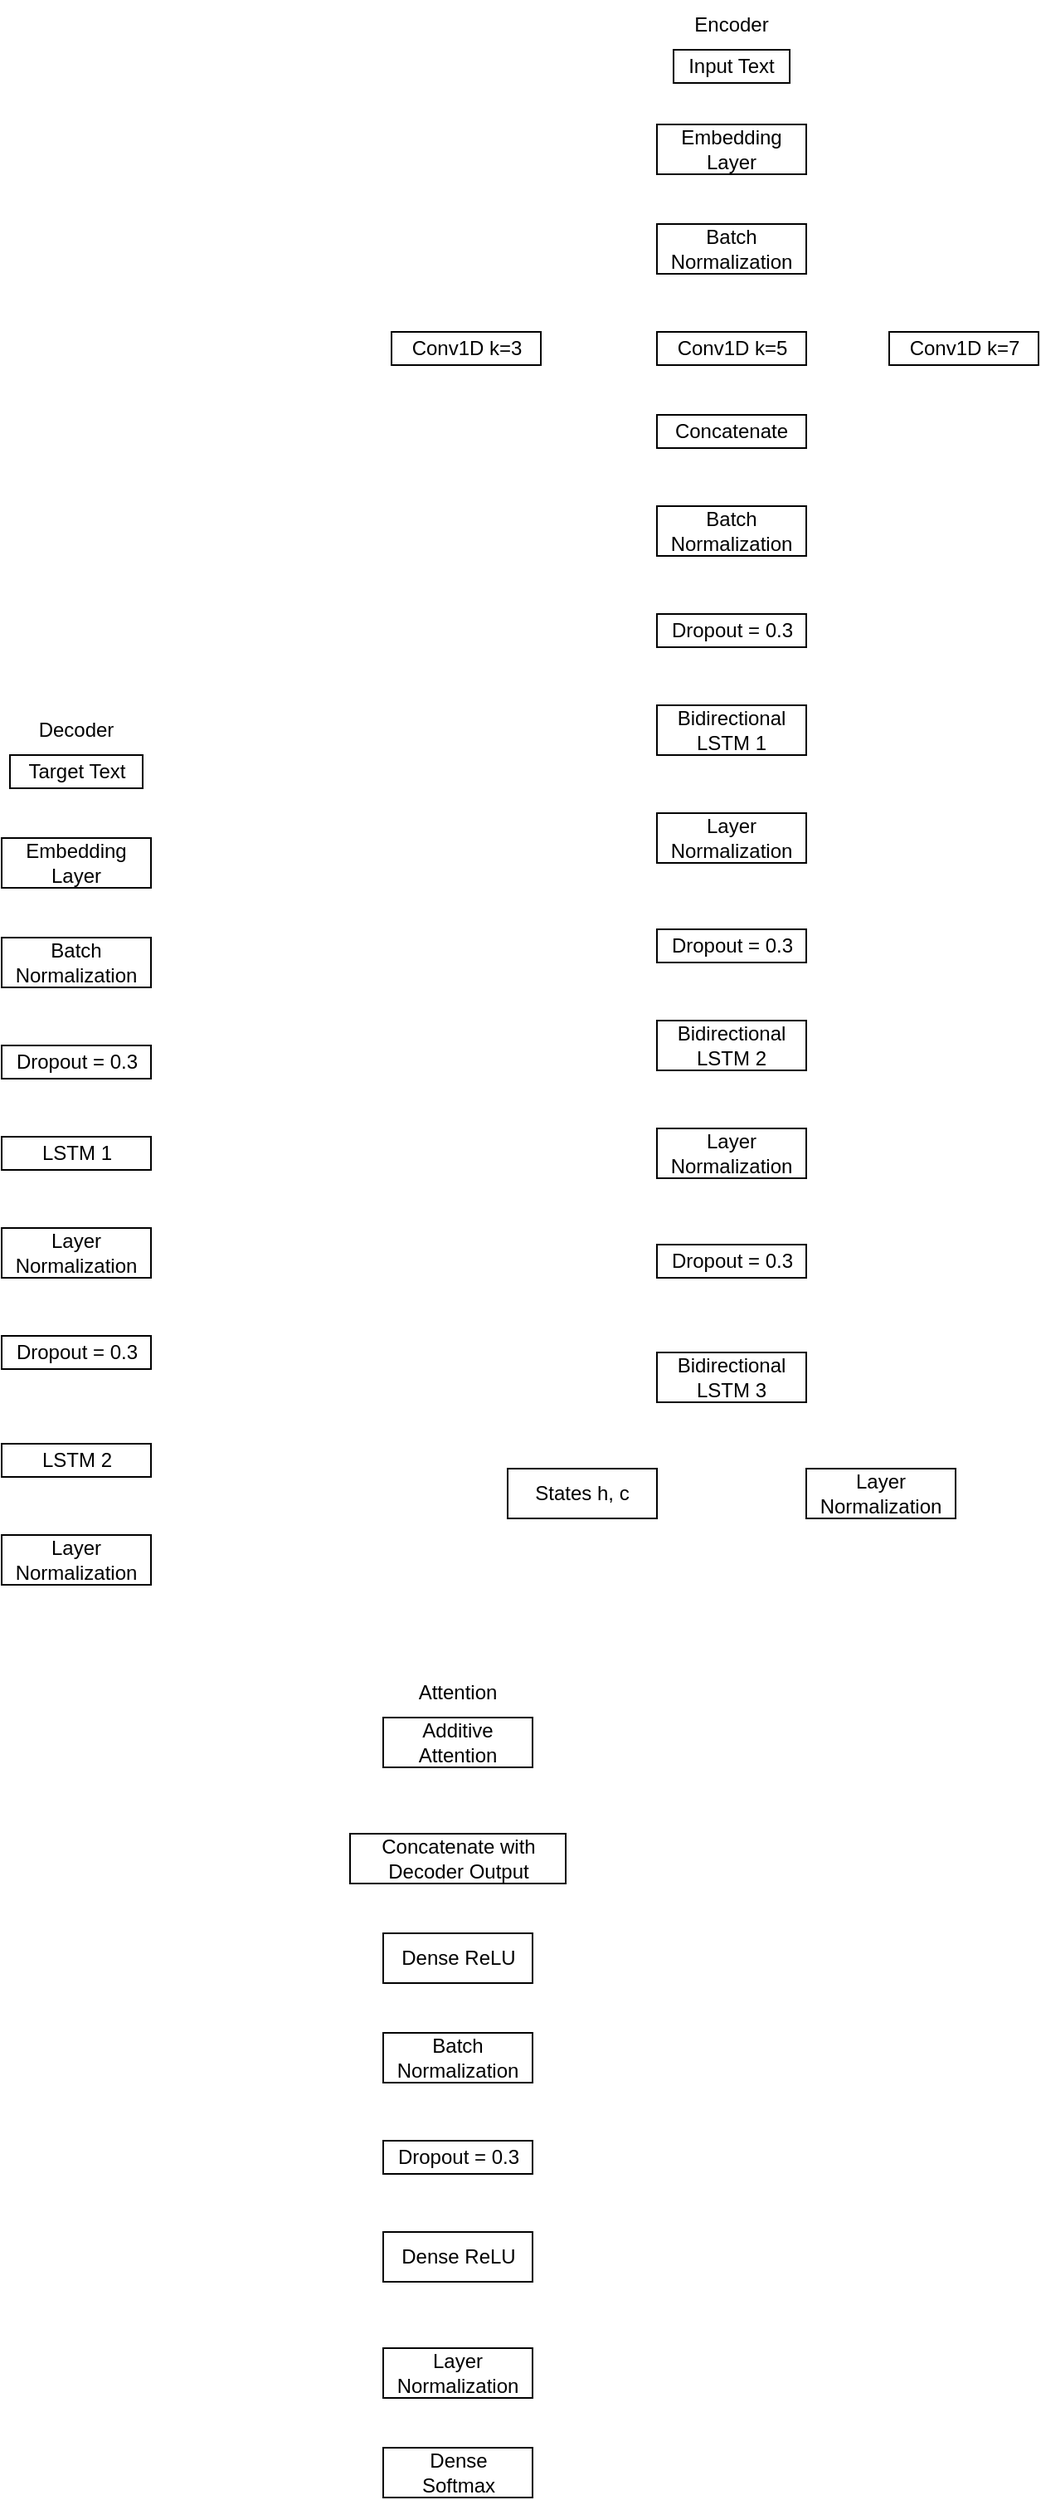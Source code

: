 <mxfile version="24.8.6">
  <diagram name="Page-1" id="b9YBrv8WQebUkIXSKBUp">
    <mxGraphModel dx="1667" dy="823" grid="1" gridSize="10" guides="1" tooltips="1" connect="1" arrows="1" fold="1" page="1" pageScale="1" pageWidth="850" pageHeight="1100" math="0" shadow="0">
      <root>
        <mxCell id="0" />
        <mxCell id="1" parent="0" />
        <mxCell id="-HNxVnAnhyy9JkubOGwT-1" value="" style="rounded=0;whiteSpace=wrap;html=1;" parent="1" vertex="1">
          <mxGeometry x="520" y="75" width="70" height="20" as="geometry" />
        </mxCell>
        <mxCell id="vRo_Gx2xG8cZCAOY3_mm-1" value="Input Text" style="text;html=1;align=center;verticalAlign=middle;whiteSpace=wrap;rounded=0;" vertex="1" parent="1">
          <mxGeometry x="525" y="70" width="60" height="30" as="geometry" />
        </mxCell>
        <mxCell id="vRo_Gx2xG8cZCAOY3_mm-2" value="Encoder" style="text;html=1;align=center;verticalAlign=middle;whiteSpace=wrap;rounded=0;" vertex="1" parent="1">
          <mxGeometry x="525" y="45" width="60" height="30" as="geometry" />
        </mxCell>
        <mxCell id="vRo_Gx2xG8cZCAOY3_mm-3" value="" style="rounded=0;whiteSpace=wrap;html=1;" vertex="1" parent="1">
          <mxGeometry x="510" y="120" width="90" height="30" as="geometry" />
        </mxCell>
        <mxCell id="vRo_Gx2xG8cZCAOY3_mm-4" value="Embedding Layer" style="text;html=1;align=center;verticalAlign=middle;whiteSpace=wrap;rounded=0;" vertex="1" parent="1">
          <mxGeometry x="525" y="120" width="60" height="30" as="geometry" />
        </mxCell>
        <mxCell id="vRo_Gx2xG8cZCAOY3_mm-5" value="" style="rounded=0;whiteSpace=wrap;html=1;" vertex="1" parent="1">
          <mxGeometry x="510" y="180" width="90" height="30" as="geometry" />
        </mxCell>
        <mxCell id="vRo_Gx2xG8cZCAOY3_mm-6" value="Batch Normalization" style="text;html=1;align=center;verticalAlign=middle;whiteSpace=wrap;rounded=0;" vertex="1" parent="1">
          <mxGeometry x="525" y="180" width="60" height="30" as="geometry" />
        </mxCell>
        <mxCell id="vRo_Gx2xG8cZCAOY3_mm-12" value="" style="rounded=0;whiteSpace=wrap;html=1;" vertex="1" parent="1">
          <mxGeometry x="510" y="245" width="90" height="20" as="geometry" />
        </mxCell>
        <mxCell id="vRo_Gx2xG8cZCAOY3_mm-13" value="Conv1D k=5" style="text;html=1;align=center;verticalAlign=middle;whiteSpace=wrap;rounded=0;" vertex="1" parent="1">
          <mxGeometry x="517.5" y="240" width="75" height="30" as="geometry" />
        </mxCell>
        <mxCell id="vRo_Gx2xG8cZCAOY3_mm-14" value="" style="rounded=0;whiteSpace=wrap;html=1;" vertex="1" parent="1">
          <mxGeometry x="650" y="245" width="90" height="20" as="geometry" />
        </mxCell>
        <mxCell id="vRo_Gx2xG8cZCAOY3_mm-15" value="Conv1D k=7" style="text;html=1;align=center;verticalAlign=middle;whiteSpace=wrap;rounded=0;" vertex="1" parent="1">
          <mxGeometry x="657.5" y="240" width="75" height="30" as="geometry" />
        </mxCell>
        <mxCell id="vRo_Gx2xG8cZCAOY3_mm-16" value="" style="rounded=0;whiteSpace=wrap;html=1;" vertex="1" parent="1">
          <mxGeometry x="350" y="245" width="90" height="20" as="geometry" />
        </mxCell>
        <mxCell id="vRo_Gx2xG8cZCAOY3_mm-17" value="Conv1D k=3" style="text;html=1;align=center;verticalAlign=middle;whiteSpace=wrap;rounded=0;" vertex="1" parent="1">
          <mxGeometry x="357.5" y="240" width="75" height="30" as="geometry" />
        </mxCell>
        <mxCell id="vRo_Gx2xG8cZCAOY3_mm-21" value="" style="rounded=0;whiteSpace=wrap;html=1;" vertex="1" parent="1">
          <mxGeometry x="510" y="295" width="90" height="20" as="geometry" />
        </mxCell>
        <mxCell id="vRo_Gx2xG8cZCAOY3_mm-22" value="Concatenate" style="text;html=1;align=center;verticalAlign=middle;whiteSpace=wrap;rounded=0;" vertex="1" parent="1">
          <mxGeometry x="525" y="290" width="60" height="30" as="geometry" />
        </mxCell>
        <mxCell id="vRo_Gx2xG8cZCAOY3_mm-23" value="" style="rounded=0;whiteSpace=wrap;html=1;" vertex="1" parent="1">
          <mxGeometry x="510" y="350" width="90" height="30" as="geometry" />
        </mxCell>
        <mxCell id="vRo_Gx2xG8cZCAOY3_mm-24" value="Batch Normalization" style="text;html=1;align=center;verticalAlign=middle;whiteSpace=wrap;rounded=0;" vertex="1" parent="1">
          <mxGeometry x="525" y="350" width="60" height="30" as="geometry" />
        </mxCell>
        <mxCell id="vRo_Gx2xG8cZCAOY3_mm-27" value="" style="rounded=0;whiteSpace=wrap;html=1;" vertex="1" parent="1">
          <mxGeometry x="510" y="415" width="90" height="20" as="geometry" />
        </mxCell>
        <mxCell id="vRo_Gx2xG8cZCAOY3_mm-28" value="Dropout = 0.3" style="text;html=1;align=center;verticalAlign=middle;whiteSpace=wrap;rounded=0;" vertex="1" parent="1">
          <mxGeometry x="512.5" y="410" width="85" height="30" as="geometry" />
        </mxCell>
        <mxCell id="vRo_Gx2xG8cZCAOY3_mm-29" value="" style="rounded=0;whiteSpace=wrap;html=1;" vertex="1" parent="1">
          <mxGeometry x="510" y="470" width="90" height="30" as="geometry" />
        </mxCell>
        <mxCell id="vRo_Gx2xG8cZCAOY3_mm-30" value="Bidirectional LSTM 1" style="text;html=1;align=center;verticalAlign=middle;whiteSpace=wrap;rounded=0;" vertex="1" parent="1">
          <mxGeometry x="525" y="470" width="60" height="30" as="geometry" />
        </mxCell>
        <mxCell id="vRo_Gx2xG8cZCAOY3_mm-31" value="" style="rounded=0;whiteSpace=wrap;html=1;" vertex="1" parent="1">
          <mxGeometry x="510" y="535" width="90" height="30" as="geometry" />
        </mxCell>
        <mxCell id="vRo_Gx2xG8cZCAOY3_mm-32" value="Layer Normalization" style="text;html=1;align=center;verticalAlign=middle;whiteSpace=wrap;rounded=0;" vertex="1" parent="1">
          <mxGeometry x="525" y="535" width="60" height="30" as="geometry" />
        </mxCell>
        <mxCell id="vRo_Gx2xG8cZCAOY3_mm-33" value="" style="rounded=0;whiteSpace=wrap;html=1;" vertex="1" parent="1">
          <mxGeometry x="510" y="605" width="90" height="20" as="geometry" />
        </mxCell>
        <mxCell id="vRo_Gx2xG8cZCAOY3_mm-34" value="Dropout = 0.3" style="text;html=1;align=center;verticalAlign=middle;whiteSpace=wrap;rounded=0;" vertex="1" parent="1">
          <mxGeometry x="512.5" y="600" width="85" height="30" as="geometry" />
        </mxCell>
        <mxCell id="vRo_Gx2xG8cZCAOY3_mm-41" value="" style="rounded=0;whiteSpace=wrap;html=1;" vertex="1" parent="1">
          <mxGeometry x="510" y="660" width="90" height="30" as="geometry" />
        </mxCell>
        <mxCell id="vRo_Gx2xG8cZCAOY3_mm-42" value="Bidirectional LSTM 2" style="text;html=1;align=center;verticalAlign=middle;whiteSpace=wrap;rounded=0;" vertex="1" parent="1">
          <mxGeometry x="525" y="660" width="60" height="30" as="geometry" />
        </mxCell>
        <mxCell id="vRo_Gx2xG8cZCAOY3_mm-43" value="" style="rounded=0;whiteSpace=wrap;html=1;" vertex="1" parent="1">
          <mxGeometry x="510" y="725" width="90" height="30" as="geometry" />
        </mxCell>
        <mxCell id="vRo_Gx2xG8cZCAOY3_mm-44" value="Layer Normalization" style="text;html=1;align=center;verticalAlign=middle;whiteSpace=wrap;rounded=0;" vertex="1" parent="1">
          <mxGeometry x="525" y="725" width="60" height="30" as="geometry" />
        </mxCell>
        <mxCell id="vRo_Gx2xG8cZCAOY3_mm-45" value="" style="rounded=0;whiteSpace=wrap;html=1;" vertex="1" parent="1">
          <mxGeometry x="510" y="795" width="90" height="20" as="geometry" />
        </mxCell>
        <mxCell id="vRo_Gx2xG8cZCAOY3_mm-46" value="Dropout = 0.3" style="text;html=1;align=center;verticalAlign=middle;whiteSpace=wrap;rounded=0;" vertex="1" parent="1">
          <mxGeometry x="512.5" y="790" width="85" height="30" as="geometry" />
        </mxCell>
        <mxCell id="vRo_Gx2xG8cZCAOY3_mm-47" value="" style="rounded=0;whiteSpace=wrap;html=1;" vertex="1" parent="1">
          <mxGeometry x="510" y="860" width="90" height="30" as="geometry" />
        </mxCell>
        <mxCell id="vRo_Gx2xG8cZCAOY3_mm-48" value="Bidirectional LSTM 3" style="text;html=1;align=center;verticalAlign=middle;whiteSpace=wrap;rounded=0;" vertex="1" parent="1">
          <mxGeometry x="525" y="860" width="60" height="30" as="geometry" />
        </mxCell>
        <mxCell id="vRo_Gx2xG8cZCAOY3_mm-49" value="" style="rounded=0;whiteSpace=wrap;html=1;" vertex="1" parent="1">
          <mxGeometry x="420" y="930" width="90" height="30" as="geometry" />
        </mxCell>
        <mxCell id="vRo_Gx2xG8cZCAOY3_mm-50" value="States h, c" style="text;html=1;align=center;verticalAlign=middle;whiteSpace=wrap;rounded=0;" vertex="1" parent="1">
          <mxGeometry x="435" y="930" width="60" height="30" as="geometry" />
        </mxCell>
        <mxCell id="vRo_Gx2xG8cZCAOY3_mm-53" value="" style="rounded=0;whiteSpace=wrap;html=1;" vertex="1" parent="1">
          <mxGeometry x="600" y="930" width="90" height="30" as="geometry" />
        </mxCell>
        <mxCell id="vRo_Gx2xG8cZCAOY3_mm-54" value="Layer Normalization" style="text;html=1;align=center;verticalAlign=middle;whiteSpace=wrap;rounded=0;" vertex="1" parent="1">
          <mxGeometry x="615" y="930" width="60" height="30" as="geometry" />
        </mxCell>
        <mxCell id="vRo_Gx2xG8cZCAOY3_mm-55" value="" style="rounded=0;whiteSpace=wrap;html=1;" vertex="1" parent="1">
          <mxGeometry x="120" y="500" width="80" height="20" as="geometry" />
        </mxCell>
        <mxCell id="vRo_Gx2xG8cZCAOY3_mm-56" value="Target Text" style="text;html=1;align=center;verticalAlign=middle;whiteSpace=wrap;rounded=0;" vertex="1" parent="1">
          <mxGeometry x="127.5" y="495" width="65" height="30" as="geometry" />
        </mxCell>
        <mxCell id="vRo_Gx2xG8cZCAOY3_mm-57" value="Decoder" style="text;html=1;align=center;verticalAlign=middle;whiteSpace=wrap;rounded=0;" vertex="1" parent="1">
          <mxGeometry x="130" y="470" width="60" height="30" as="geometry" />
        </mxCell>
        <mxCell id="vRo_Gx2xG8cZCAOY3_mm-58" value="" style="rounded=0;whiteSpace=wrap;html=1;" vertex="1" parent="1">
          <mxGeometry x="115" y="550" width="90" height="30" as="geometry" />
        </mxCell>
        <mxCell id="vRo_Gx2xG8cZCAOY3_mm-59" value="Embedding Layer" style="text;html=1;align=center;verticalAlign=middle;whiteSpace=wrap;rounded=0;" vertex="1" parent="1">
          <mxGeometry x="130" y="550" width="60" height="30" as="geometry" />
        </mxCell>
        <mxCell id="vRo_Gx2xG8cZCAOY3_mm-60" value="" style="rounded=0;whiteSpace=wrap;html=1;" vertex="1" parent="1">
          <mxGeometry x="115" y="610" width="90" height="30" as="geometry" />
        </mxCell>
        <mxCell id="vRo_Gx2xG8cZCAOY3_mm-61" value="Batch Normalization" style="text;html=1;align=center;verticalAlign=middle;whiteSpace=wrap;rounded=0;" vertex="1" parent="1">
          <mxGeometry x="130" y="610" width="60" height="30" as="geometry" />
        </mxCell>
        <mxCell id="vRo_Gx2xG8cZCAOY3_mm-62" value="" style="rounded=0;whiteSpace=wrap;html=1;" vertex="1" parent="1">
          <mxGeometry x="115" y="675" width="90" height="20" as="geometry" />
        </mxCell>
        <mxCell id="vRo_Gx2xG8cZCAOY3_mm-63" value="Dropout = 0.3" style="text;html=1;align=center;verticalAlign=middle;whiteSpace=wrap;rounded=0;" vertex="1" parent="1">
          <mxGeometry x="117.5" y="670" width="85" height="30" as="geometry" />
        </mxCell>
        <mxCell id="vRo_Gx2xG8cZCAOY3_mm-64" value="" style="rounded=0;whiteSpace=wrap;html=1;" vertex="1" parent="1">
          <mxGeometry x="115" y="730" width="90" height="20" as="geometry" />
        </mxCell>
        <mxCell id="vRo_Gx2xG8cZCAOY3_mm-65" value="LSTM 1" style="text;html=1;align=center;verticalAlign=middle;whiteSpace=wrap;rounded=0;" vertex="1" parent="1">
          <mxGeometry x="117.5" y="725" width="85" height="30" as="geometry" />
        </mxCell>
        <mxCell id="vRo_Gx2xG8cZCAOY3_mm-66" value="" style="rounded=0;whiteSpace=wrap;html=1;" vertex="1" parent="1">
          <mxGeometry x="115" y="785" width="90" height="30" as="geometry" />
        </mxCell>
        <mxCell id="vRo_Gx2xG8cZCAOY3_mm-67" value="Layer Normalization" style="text;html=1;align=center;verticalAlign=middle;whiteSpace=wrap;rounded=0;" vertex="1" parent="1">
          <mxGeometry x="130" y="785" width="60" height="30" as="geometry" />
        </mxCell>
        <mxCell id="vRo_Gx2xG8cZCAOY3_mm-68" value="" style="rounded=0;whiteSpace=wrap;html=1;" vertex="1" parent="1">
          <mxGeometry x="115" y="850" width="90" height="20" as="geometry" />
        </mxCell>
        <mxCell id="vRo_Gx2xG8cZCAOY3_mm-69" value="Dropout = 0.3" style="text;html=1;align=center;verticalAlign=middle;whiteSpace=wrap;rounded=0;" vertex="1" parent="1">
          <mxGeometry x="117.5" y="845" width="85" height="30" as="geometry" />
        </mxCell>
        <mxCell id="vRo_Gx2xG8cZCAOY3_mm-71" value="" style="rounded=0;whiteSpace=wrap;html=1;" vertex="1" parent="1">
          <mxGeometry x="115" y="915" width="90" height="20" as="geometry" />
        </mxCell>
        <mxCell id="vRo_Gx2xG8cZCAOY3_mm-72" value="LSTM 2" style="text;html=1;align=center;verticalAlign=middle;whiteSpace=wrap;rounded=0;" vertex="1" parent="1">
          <mxGeometry x="117.5" y="910" width="85" height="30" as="geometry" />
        </mxCell>
        <mxCell id="vRo_Gx2xG8cZCAOY3_mm-73" value="" style="rounded=0;whiteSpace=wrap;html=1;" vertex="1" parent="1">
          <mxGeometry x="115" y="970" width="90" height="30" as="geometry" />
        </mxCell>
        <mxCell id="vRo_Gx2xG8cZCAOY3_mm-74" value="Layer Normalization" style="text;html=1;align=center;verticalAlign=middle;whiteSpace=wrap;rounded=0;" vertex="1" parent="1">
          <mxGeometry x="130" y="970" width="60" height="30" as="geometry" />
        </mxCell>
        <mxCell id="vRo_Gx2xG8cZCAOY3_mm-75" value="" style="rounded=0;whiteSpace=wrap;html=1;" vertex="1" parent="1">
          <mxGeometry x="345" y="1080" width="90" height="30" as="geometry" />
        </mxCell>
        <mxCell id="vRo_Gx2xG8cZCAOY3_mm-76" value="Additive Attention" style="text;html=1;align=center;verticalAlign=middle;whiteSpace=wrap;rounded=0;" vertex="1" parent="1">
          <mxGeometry x="360" y="1080" width="60" height="30" as="geometry" />
        </mxCell>
        <mxCell id="vRo_Gx2xG8cZCAOY3_mm-77" value="Attention" style="text;html=1;align=center;verticalAlign=middle;whiteSpace=wrap;rounded=0;" vertex="1" parent="1">
          <mxGeometry x="360" y="1050" width="60" height="30" as="geometry" />
        </mxCell>
        <mxCell id="vRo_Gx2xG8cZCAOY3_mm-78" value="" style="rounded=0;whiteSpace=wrap;html=1;" vertex="1" parent="1">
          <mxGeometry x="325" y="1150" width="130" height="30" as="geometry" />
        </mxCell>
        <mxCell id="vRo_Gx2xG8cZCAOY3_mm-79" value="Concatenate with Decoder Output" style="text;html=1;align=center;verticalAlign=middle;whiteSpace=wrap;rounded=0;" vertex="1" parent="1">
          <mxGeometry x="342.5" y="1150" width="95" height="30" as="geometry" />
        </mxCell>
        <mxCell id="vRo_Gx2xG8cZCAOY3_mm-81" value="" style="rounded=0;whiteSpace=wrap;html=1;" vertex="1" parent="1">
          <mxGeometry x="345" y="1210" width="90" height="30" as="geometry" />
        </mxCell>
        <mxCell id="vRo_Gx2xG8cZCAOY3_mm-82" value="Dense ReLU" style="text;html=1;align=center;verticalAlign=middle;whiteSpace=wrap;rounded=0;" vertex="1" parent="1">
          <mxGeometry x="352.5" y="1210" width="75" height="30" as="geometry" />
        </mxCell>
        <mxCell id="vRo_Gx2xG8cZCAOY3_mm-83" value="" style="rounded=0;whiteSpace=wrap;html=1;" vertex="1" parent="1">
          <mxGeometry x="345" y="1270" width="90" height="30" as="geometry" />
        </mxCell>
        <mxCell id="vRo_Gx2xG8cZCAOY3_mm-84" value="Batch Normalization" style="text;html=1;align=center;verticalAlign=middle;whiteSpace=wrap;rounded=0;" vertex="1" parent="1">
          <mxGeometry x="360" y="1270" width="60" height="30" as="geometry" />
        </mxCell>
        <mxCell id="vRo_Gx2xG8cZCAOY3_mm-85" value="" style="rounded=0;whiteSpace=wrap;html=1;" vertex="1" parent="1">
          <mxGeometry x="345" y="1335" width="90" height="20" as="geometry" />
        </mxCell>
        <mxCell id="vRo_Gx2xG8cZCAOY3_mm-86" value="Dropout = 0.3" style="text;html=1;align=center;verticalAlign=middle;whiteSpace=wrap;rounded=0;" vertex="1" parent="1">
          <mxGeometry x="347.5" y="1330" width="85" height="30" as="geometry" />
        </mxCell>
        <mxCell id="vRo_Gx2xG8cZCAOY3_mm-87" value="" style="rounded=0;whiteSpace=wrap;html=1;" vertex="1" parent="1">
          <mxGeometry x="345" y="1390" width="90" height="30" as="geometry" />
        </mxCell>
        <mxCell id="vRo_Gx2xG8cZCAOY3_mm-88" value="Dense ReLU" style="text;html=1;align=center;verticalAlign=middle;whiteSpace=wrap;rounded=0;" vertex="1" parent="1">
          <mxGeometry x="352.5" y="1390" width="75" height="30" as="geometry" />
        </mxCell>
        <mxCell id="vRo_Gx2xG8cZCAOY3_mm-89" value="" style="rounded=0;whiteSpace=wrap;html=1;" vertex="1" parent="1">
          <mxGeometry x="345" y="1460" width="90" height="30" as="geometry" />
        </mxCell>
        <mxCell id="vRo_Gx2xG8cZCAOY3_mm-90" value="Layer Normalization" style="text;html=1;align=center;verticalAlign=middle;whiteSpace=wrap;rounded=0;" vertex="1" parent="1">
          <mxGeometry x="360" y="1460" width="60" height="30" as="geometry" />
        </mxCell>
        <mxCell id="vRo_Gx2xG8cZCAOY3_mm-91" value="" style="rounded=0;whiteSpace=wrap;html=1;" vertex="1" parent="1">
          <mxGeometry x="345" y="1520" width="90" height="30" as="geometry" />
        </mxCell>
        <mxCell id="vRo_Gx2xG8cZCAOY3_mm-92" value="Dense Softmax" style="text;html=1;align=center;verticalAlign=middle;whiteSpace=wrap;rounded=0;" vertex="1" parent="1">
          <mxGeometry x="352.5" y="1520" width="75" height="30" as="geometry" />
        </mxCell>
      </root>
    </mxGraphModel>
  </diagram>
</mxfile>
